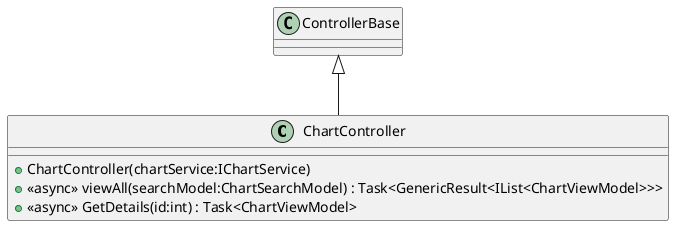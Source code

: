 @startuml
class ChartController {
    + ChartController(chartService:IChartService)
    + <<async>> viewAll(searchModel:ChartSearchModel) : Task<GenericResult<IList<ChartViewModel>>>
    + <<async>> GetDetails(id:int) : Task<ChartViewModel>
}
ControllerBase <|-- ChartController
@enduml
